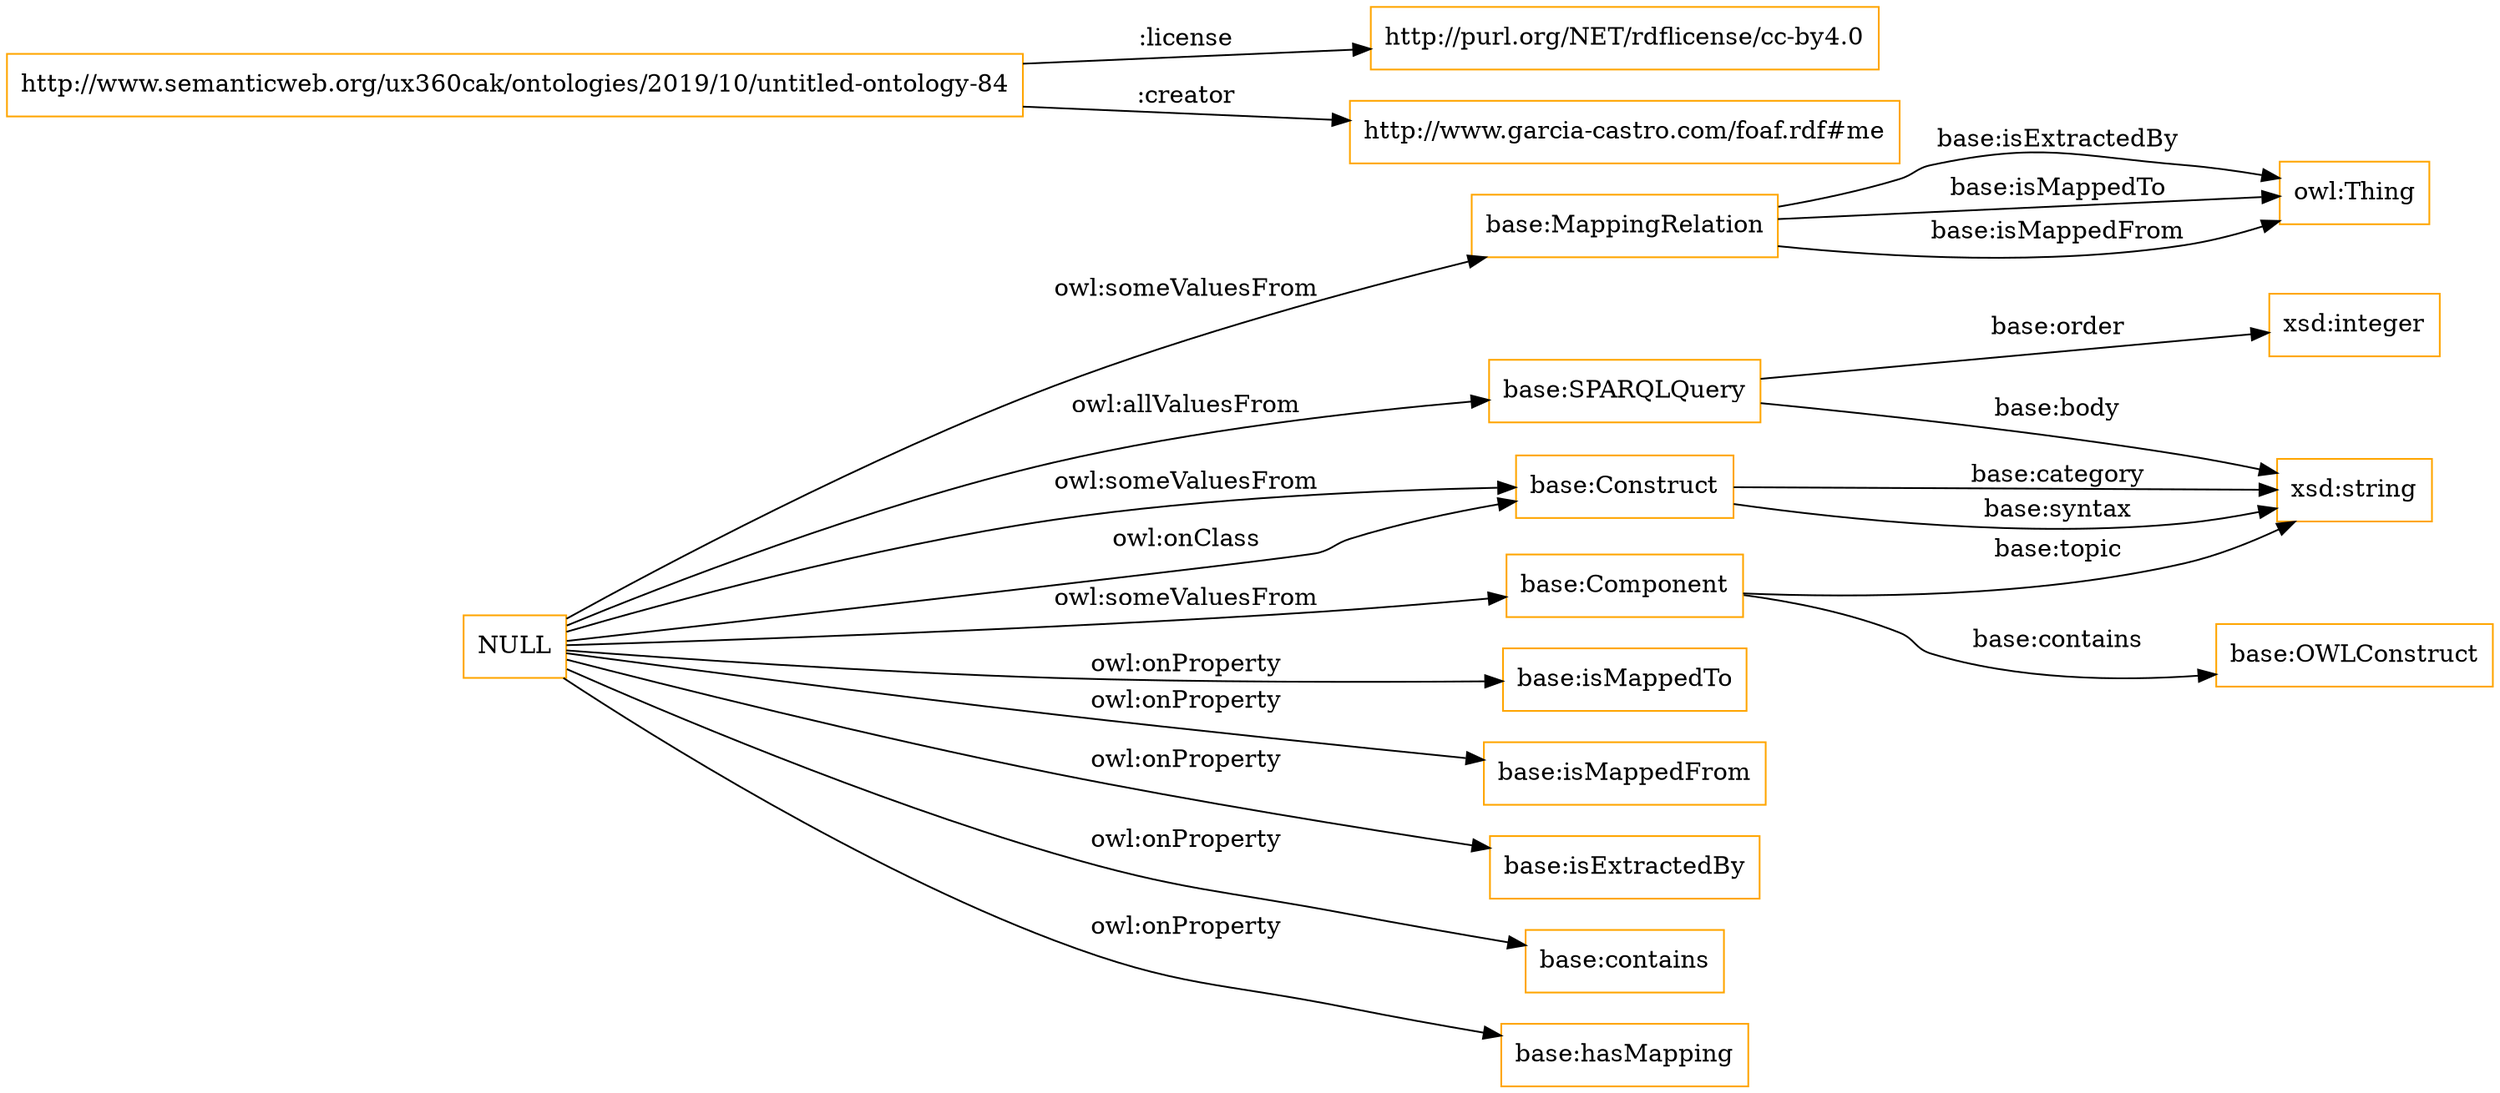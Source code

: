 digraph ar2dtool_diagram { 
rankdir=LR;
size="1501"
node [shape = rectangle, color="orange"]; "base:SPARQLQuery" "base:OWLConstruct" "base:MappingRelation" "base:Construct" "base:Component" ; /*classes style*/
	"http://www.semanticweb.org/ux360cak/ontologies/2019/10/untitled-ontology-84" -> "http://purl.org/NET/rdflicense/cc-by4.0" [ label = ":license" ];
	"http://www.semanticweb.org/ux360cak/ontologies/2019/10/untitled-ontology-84" -> "http://www.garcia-castro.com/foaf.rdf#me" [ label = ":creator" ];
	"NULL" -> "base:Construct" [ label = "owl:someValuesFrom" ];
	"NULL" -> "base:SPARQLQuery" [ label = "owl:allValuesFrom" ];
	"NULL" -> "base:MappingRelation" [ label = "owl:someValuesFrom" ];
	"NULL" -> "base:isMappedTo" [ label = "owl:onProperty" ];
	"NULL" -> "base:Component" [ label = "owl:someValuesFrom" ];
	"NULL" -> "base:isMappedFrom" [ label = "owl:onProperty" ];
	"NULL" -> "base:Construct" [ label = "owl:onClass" ];
	"NULL" -> "base:isExtractedBy" [ label = "owl:onProperty" ];
	"NULL" -> "base:contains" [ label = "owl:onProperty" ];
	"NULL" -> "base:hasMapping" [ label = "owl:onProperty" ];
	"base:Construct" -> "xsd:string" [ label = "base:category" ];
	"base:SPARQLQuery" -> "xsd:string" [ label = "base:body" ];
	"base:Component" -> "xsd:string" [ label = "base:topic" ];
	"base:MappingRelation" -> "owl:Thing" [ label = "base:isExtractedBy" ];
	"base:Construct" -> "xsd:string" [ label = "base:syntax" ];
	"base:SPARQLQuery" -> "xsd:integer" [ label = "base:order" ];
	"base:Component" -> "base:OWLConstruct" [ label = "base:contains" ];
	"base:MappingRelation" -> "owl:Thing" [ label = "base:isMappedTo" ];
	"base:MappingRelation" -> "owl:Thing" [ label = "base:isMappedFrom" ];

}
